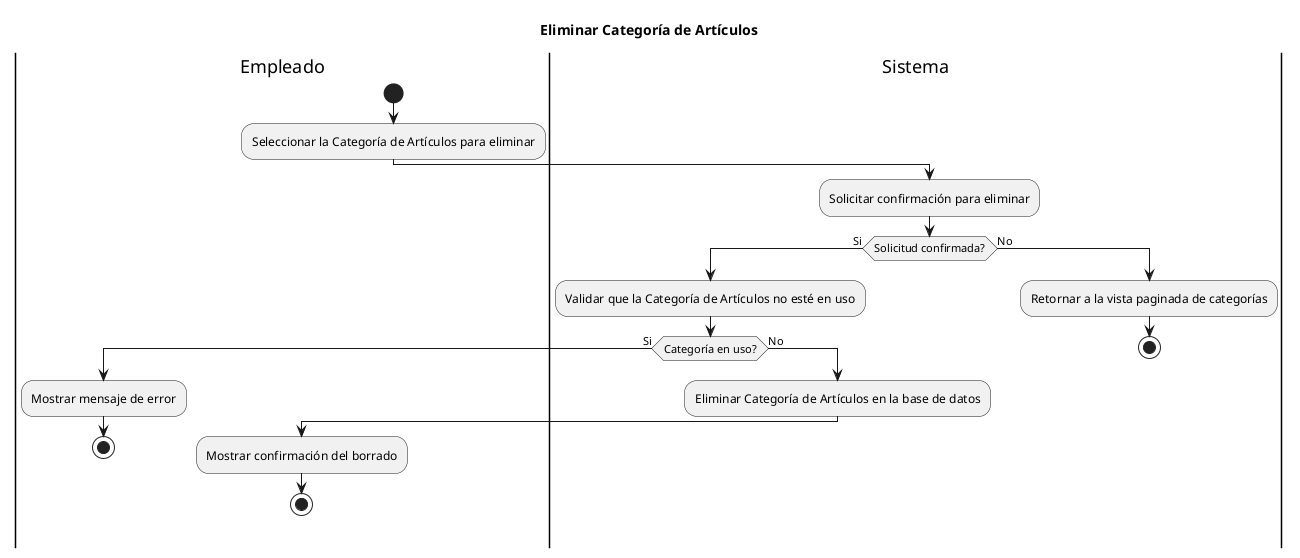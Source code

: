 @startuml da_Eliminar_Categoria
Title Eliminar Categoría de Artículos
|Empleado|
start
:Seleccionar la Categoría de Artículos para eliminar;
|Sistema|
:Solicitar confirmación para eliminar;
if (Solicitud confirmada?) then (Si)
    :Validar que la Categoría de Artículos no esté en uso;
    if (Categoría en uso?) then (Si)
        |Empleado|
        :Mostrar mensaje de error;
        stop
    else (No)
        |Sistema|
        :Eliminar Categoría de Artículos en la base de datos;
        |Empleado|
        :Mostrar confirmación del borrado;
        stop
    endif
else (No)
    |Sistema|
    :Retornar a la vista paginada de categorías;
    stop
endif
@enduml
